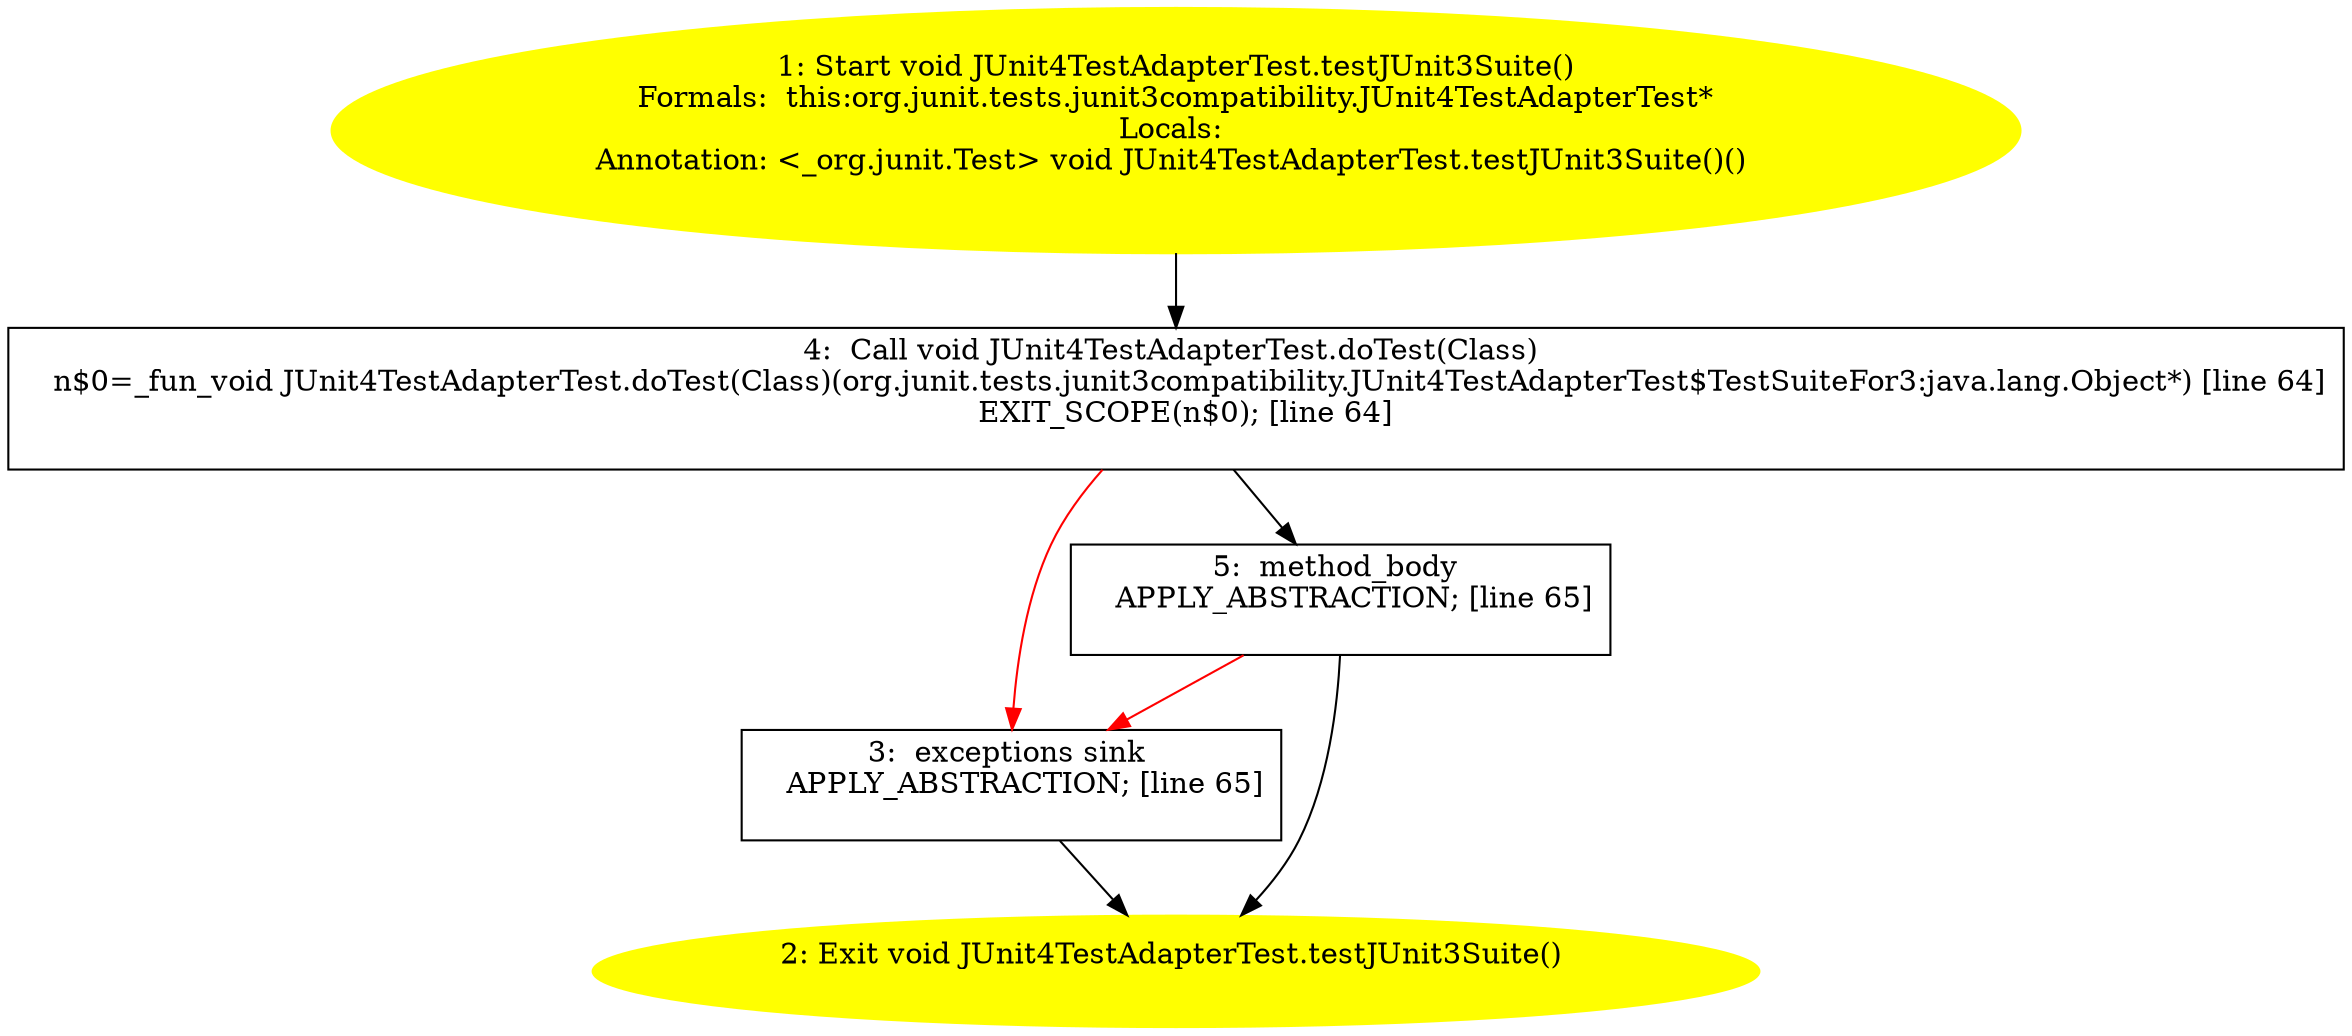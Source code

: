 /* @generated */
digraph cfg {
"org.junit.tests.junit3compatibility.JUnit4TestAdapterTest.testJUnit3Suite():void.b5dc83f1037be2902947687f3869b80d_1" [label="1: Start void JUnit4TestAdapterTest.testJUnit3Suite()\nFormals:  this:org.junit.tests.junit3compatibility.JUnit4TestAdapterTest*\nLocals: \nAnnotation: <_org.junit.Test> void JUnit4TestAdapterTest.testJUnit3Suite()() \n  " color=yellow style=filled]
	

	 "org.junit.tests.junit3compatibility.JUnit4TestAdapterTest.testJUnit3Suite():void.b5dc83f1037be2902947687f3869b80d_1" -> "org.junit.tests.junit3compatibility.JUnit4TestAdapterTest.testJUnit3Suite():void.b5dc83f1037be2902947687f3869b80d_4" ;
"org.junit.tests.junit3compatibility.JUnit4TestAdapterTest.testJUnit3Suite():void.b5dc83f1037be2902947687f3869b80d_2" [label="2: Exit void JUnit4TestAdapterTest.testJUnit3Suite() \n  " color=yellow style=filled]
	

"org.junit.tests.junit3compatibility.JUnit4TestAdapterTest.testJUnit3Suite():void.b5dc83f1037be2902947687f3869b80d_3" [label="3:  exceptions sink \n   APPLY_ABSTRACTION; [line 65]\n " shape="box"]
	

	 "org.junit.tests.junit3compatibility.JUnit4TestAdapterTest.testJUnit3Suite():void.b5dc83f1037be2902947687f3869b80d_3" -> "org.junit.tests.junit3compatibility.JUnit4TestAdapterTest.testJUnit3Suite():void.b5dc83f1037be2902947687f3869b80d_2" ;
"org.junit.tests.junit3compatibility.JUnit4TestAdapterTest.testJUnit3Suite():void.b5dc83f1037be2902947687f3869b80d_4" [label="4:  Call void JUnit4TestAdapterTest.doTest(Class) \n   n$0=_fun_void JUnit4TestAdapterTest.doTest(Class)(org.junit.tests.junit3compatibility.JUnit4TestAdapterTest$TestSuiteFor3:java.lang.Object*) [line 64]\n  EXIT_SCOPE(n$0); [line 64]\n " shape="box"]
	

	 "org.junit.tests.junit3compatibility.JUnit4TestAdapterTest.testJUnit3Suite():void.b5dc83f1037be2902947687f3869b80d_4" -> "org.junit.tests.junit3compatibility.JUnit4TestAdapterTest.testJUnit3Suite():void.b5dc83f1037be2902947687f3869b80d_5" ;
	 "org.junit.tests.junit3compatibility.JUnit4TestAdapterTest.testJUnit3Suite():void.b5dc83f1037be2902947687f3869b80d_4" -> "org.junit.tests.junit3compatibility.JUnit4TestAdapterTest.testJUnit3Suite():void.b5dc83f1037be2902947687f3869b80d_3" [color="red" ];
"org.junit.tests.junit3compatibility.JUnit4TestAdapterTest.testJUnit3Suite():void.b5dc83f1037be2902947687f3869b80d_5" [label="5:  method_body \n   APPLY_ABSTRACTION; [line 65]\n " shape="box"]
	

	 "org.junit.tests.junit3compatibility.JUnit4TestAdapterTest.testJUnit3Suite():void.b5dc83f1037be2902947687f3869b80d_5" -> "org.junit.tests.junit3compatibility.JUnit4TestAdapterTest.testJUnit3Suite():void.b5dc83f1037be2902947687f3869b80d_2" ;
	 "org.junit.tests.junit3compatibility.JUnit4TestAdapterTest.testJUnit3Suite():void.b5dc83f1037be2902947687f3869b80d_5" -> "org.junit.tests.junit3compatibility.JUnit4TestAdapterTest.testJUnit3Suite():void.b5dc83f1037be2902947687f3869b80d_3" [color="red" ];
}
